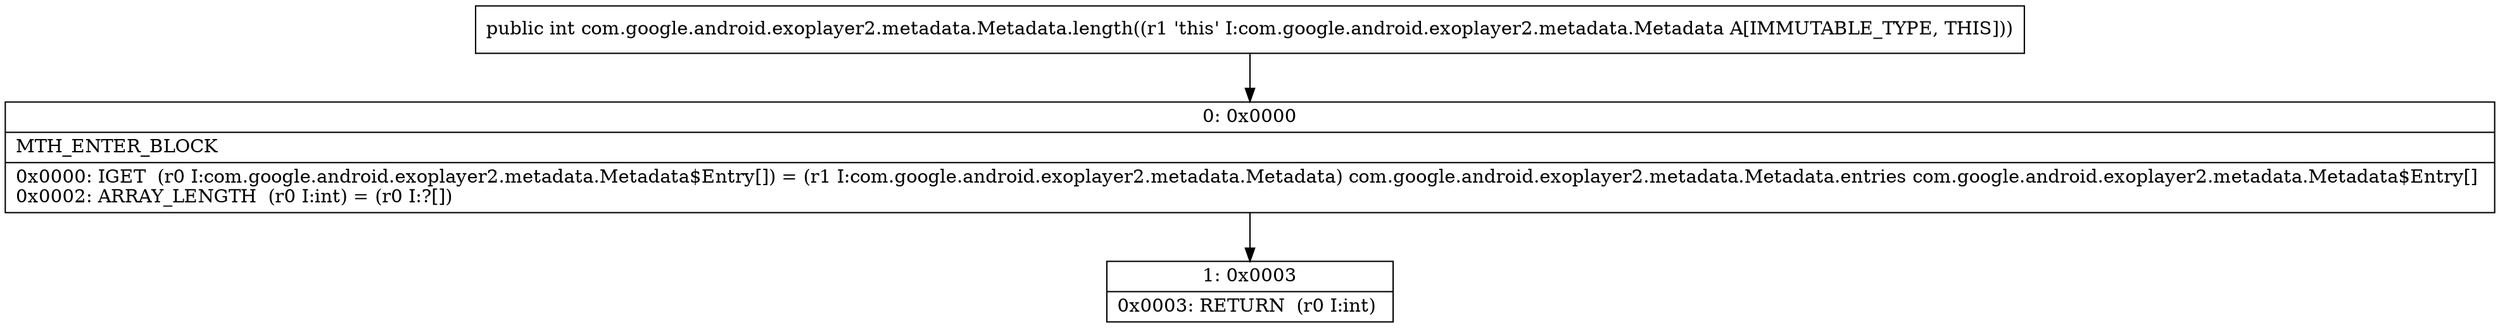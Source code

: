 digraph "CFG forcom.google.android.exoplayer2.metadata.Metadata.length()I" {
Node_0 [shape=record,label="{0\:\ 0x0000|MTH_ENTER_BLOCK\l|0x0000: IGET  (r0 I:com.google.android.exoplayer2.metadata.Metadata$Entry[]) = (r1 I:com.google.android.exoplayer2.metadata.Metadata) com.google.android.exoplayer2.metadata.Metadata.entries com.google.android.exoplayer2.metadata.Metadata$Entry[] \l0x0002: ARRAY_LENGTH  (r0 I:int) = (r0 I:?[]) \l}"];
Node_1 [shape=record,label="{1\:\ 0x0003|0x0003: RETURN  (r0 I:int) \l}"];
MethodNode[shape=record,label="{public int com.google.android.exoplayer2.metadata.Metadata.length((r1 'this' I:com.google.android.exoplayer2.metadata.Metadata A[IMMUTABLE_TYPE, THIS])) }"];
MethodNode -> Node_0;
Node_0 -> Node_1;
}

